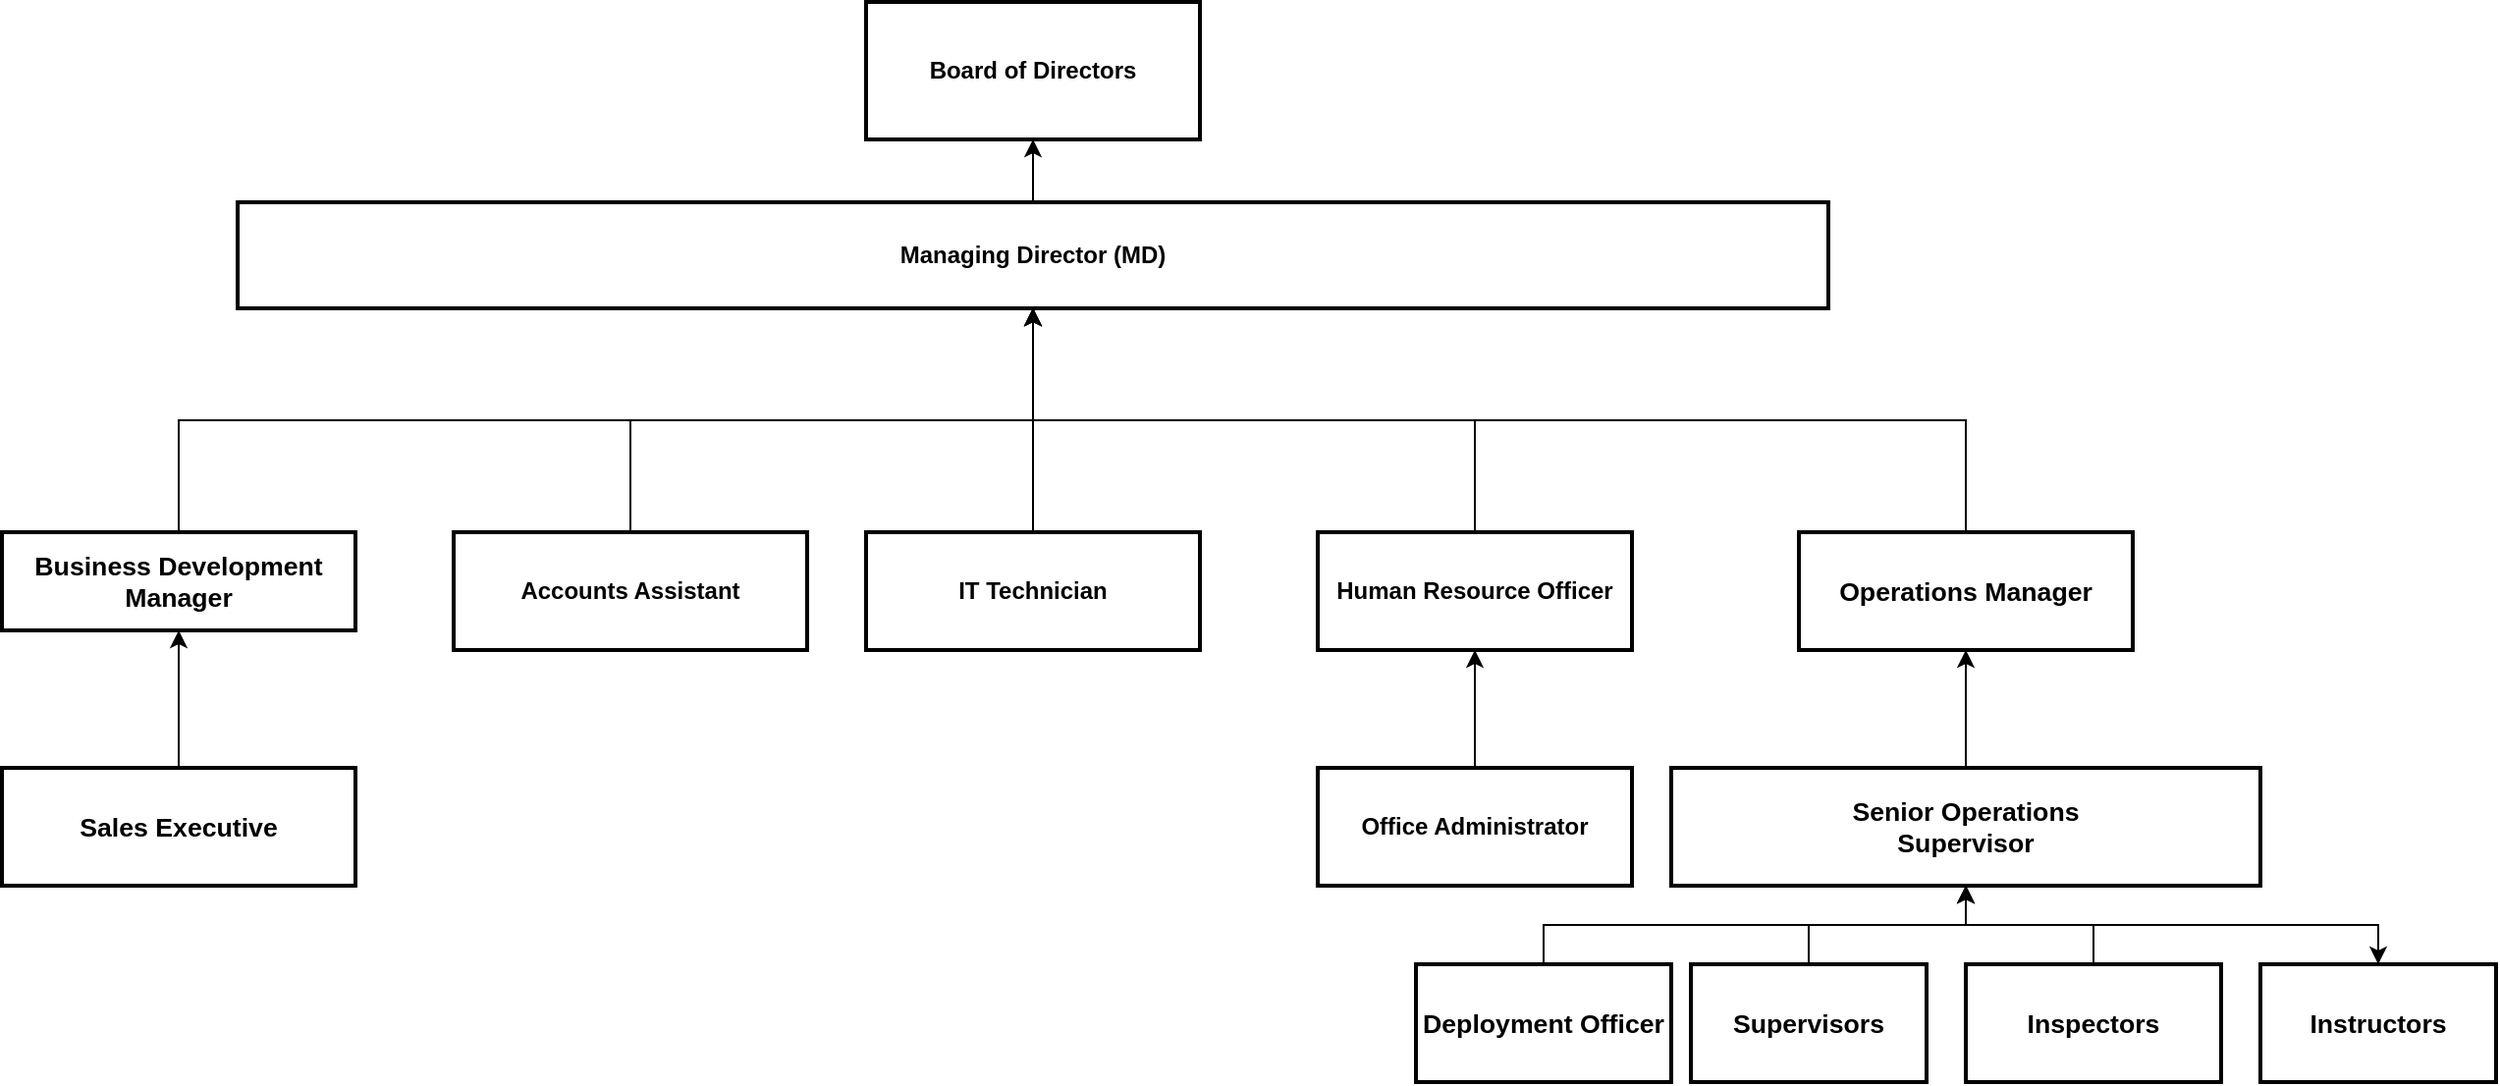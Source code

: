 <mxfile version="26.0.16">
  <diagram name="Page-1" id="AJRmofzPEsTIlUFj2CXO">
    <mxGraphModel dx="1730" dy="460" grid="1" gridSize="10" guides="1" tooltips="1" connect="1" arrows="1" fold="1" page="1" pageScale="1" pageWidth="850" pageHeight="1100" math="0" shadow="0">
      <root>
        <mxCell id="0" />
        <mxCell id="1" parent="0" />
        <mxCell id="A1Uzxhxm5-m14l__Z3a2-18" value="" style="edgeStyle=orthogonalEdgeStyle;rounded=0;orthogonalLoop=1;jettySize=auto;html=1;fontStyle=1" edge="1" parent="1" source="3" target="A1Uzxhxm5-m14l__Z3a2-17">
          <mxGeometry relative="1" as="geometry" />
        </mxCell>
        <mxCell id="A1Uzxhxm5-m14l__Z3a2-23" value="" style="edgeStyle=orthogonalEdgeStyle;rounded=0;orthogonalLoop=1;jettySize=auto;html=1;fontStyle=1" edge="1" parent="1" source="A1Uzxhxm5-m14l__Z3a2-22" target="3">
          <mxGeometry relative="1" as="geometry" />
        </mxCell>
        <mxCell id="A1Uzxhxm5-m14l__Z3a2-26" value="" style="edgeStyle=orthogonalEdgeStyle;rounded=0;orthogonalLoop=1;jettySize=auto;html=1;fontStyle=1" edge="1" parent="1" source="A1Uzxhxm5-m14l__Z3a2-25" target="3">
          <mxGeometry relative="1" as="geometry" />
        </mxCell>
        <mxCell id="A1Uzxhxm5-m14l__Z3a2-28" value="" style="edgeStyle=orthogonalEdgeStyle;rounded=0;orthogonalLoop=1;jettySize=auto;html=1;fontStyle=1" edge="1" parent="1" source="A1Uzxhxm5-m14l__Z3a2-27" target="3">
          <mxGeometry relative="1" as="geometry" />
        </mxCell>
        <mxCell id="A1Uzxhxm5-m14l__Z3a2-33" value="" style="edgeStyle=orthogonalEdgeStyle;rounded=0;orthogonalLoop=1;jettySize=auto;html=1;fontStyle=1" edge="1" parent="1" source="A1Uzxhxm5-m14l__Z3a2-32" target="3">
          <mxGeometry relative="1" as="geometry" />
        </mxCell>
        <mxCell id="A1Uzxhxm5-m14l__Z3a2-37" value="" style="edgeStyle=orthogonalEdgeStyle;rounded=0;orthogonalLoop=1;jettySize=auto;html=1;fontStyle=1" edge="1" parent="1" source="A1Uzxhxm5-m14l__Z3a2-36" target="3">
          <mxGeometry relative="1" as="geometry" />
        </mxCell>
        <mxCell id="3" value="Managing Director (MD)" style="whiteSpace=wrap;strokeWidth=2;fontStyle=1" parent="1" vertex="1">
          <mxGeometry x="-30" y="112" width="810" height="54" as="geometry" />
        </mxCell>
        <mxCell id="A1Uzxhxm5-m14l__Z3a2-17" value="Board of Directors" style="whiteSpace=wrap;html=1;strokeWidth=2;fontStyle=1" vertex="1" parent="1">
          <mxGeometry x="290" y="10" width="170" height="70" as="geometry" />
        </mxCell>
        <mxCell id="A1Uzxhxm5-m14l__Z3a2-22" value="Accounts Assistant" style="whiteSpace=wrap;html=1;strokeWidth=2;fontStyle=1" vertex="1" parent="1">
          <mxGeometry x="80" y="280" width="180" height="60" as="geometry" />
        </mxCell>
        <mxCell id="A1Uzxhxm5-m14l__Z3a2-25" value="IT Technician" style="whiteSpace=wrap;html=1;strokeWidth=2;fontStyle=1" vertex="1" parent="1">
          <mxGeometry x="290" y="280" width="170" height="60" as="geometry" />
        </mxCell>
        <mxCell id="A1Uzxhxm5-m14l__Z3a2-31" value="" style="edgeStyle=orthogonalEdgeStyle;rounded=0;orthogonalLoop=1;jettySize=auto;html=1;fontStyle=1" edge="1" parent="1" source="A1Uzxhxm5-m14l__Z3a2-30" target="A1Uzxhxm5-m14l__Z3a2-27">
          <mxGeometry relative="1" as="geometry" />
        </mxCell>
        <mxCell id="A1Uzxhxm5-m14l__Z3a2-27" value="Human Resource Officer" style="whiteSpace=wrap;html=1;strokeWidth=2;fontStyle=1" vertex="1" parent="1">
          <mxGeometry x="520" y="280" width="160" height="60" as="geometry" />
        </mxCell>
        <mxCell id="A1Uzxhxm5-m14l__Z3a2-30" value="Office Administrator" style="whiteSpace=wrap;html=1;strokeWidth=2;fontStyle=1" vertex="1" parent="1">
          <mxGeometry x="520" y="400" width="160" height="60" as="geometry" />
        </mxCell>
        <mxCell id="A1Uzxhxm5-m14l__Z3a2-35" value="" style="edgeStyle=orthogonalEdgeStyle;rounded=0;orthogonalLoop=1;jettySize=auto;html=1;fontStyle=1" edge="1" parent="1" source="A1Uzxhxm5-m14l__Z3a2-34" target="A1Uzxhxm5-m14l__Z3a2-32">
          <mxGeometry relative="1" as="geometry" />
        </mxCell>
        <mxCell id="A1Uzxhxm5-m14l__Z3a2-32" value="&lt;span&gt;&lt;span lang=&quot;EN-GB&quot; style=&quot;font-size:10.0pt;&lt;br/&gt;line-height:115%;font-family:&amp;quot;Aptos&amp;quot;,sans-serif;mso-fareast-font-family:&amp;quot;Times New Roman&amp;quot;;&lt;br/&gt;mso-bidi-font-family:&amp;quot;Times New Roman&amp;quot;;mso-font-kerning:0pt;mso-ansi-language:&lt;br/&gt;EN-GB;mso-fareast-language:EN-GB;mso-bidi-language:AR-SA&quot;&gt;Business Development&lt;br&gt;Manager&lt;/span&gt;&lt;/span&gt;&lt;span lang=&quot;EN-GB&quot; style=&quot;font-size:10.0pt;line-height:115%;&lt;br/&gt;font-family:&amp;quot;Aptos&amp;quot;,sans-serif;mso-fareast-font-family:&amp;quot;Times New Roman&amp;quot;;&lt;br/&gt;mso-bidi-font-family:&amp;quot;Times New Roman&amp;quot;;mso-font-kerning:0pt;mso-ansi-language:&lt;br/&gt;EN-GB;mso-fareast-language:EN-GB;mso-bidi-language:AR-SA&quot;&gt;&lt;/span&gt;" style="whiteSpace=wrap;html=1;strokeWidth=2;fontStyle=1" vertex="1" parent="1">
          <mxGeometry x="-150" y="280" width="180" height="50" as="geometry" />
        </mxCell>
        <mxCell id="A1Uzxhxm5-m14l__Z3a2-34" value="&lt;span&gt;&lt;span lang=&quot;EN-GB&quot; style=&quot;font-size:10.0pt;&lt;br/&gt;line-height:115%;font-family:&amp;quot;Aptos&amp;quot;,sans-serif;mso-fareast-font-family:&amp;quot;Times New Roman&amp;quot;;&lt;br/&gt;mso-bidi-font-family:&amp;quot;Times New Roman&amp;quot;;mso-font-kerning:0pt;mso-ansi-language:&lt;br/&gt;EN-GB;mso-fareast-language:EN-GB;mso-bidi-language:AR-SA&quot;&gt;Sales Executive&lt;/span&gt;&lt;/span&gt;&lt;span lang=&quot;EN-GB&quot; style=&quot;font-size:10.0pt;line-height:115%;font-family:&amp;quot;Aptos&amp;quot;,sans-serif;&lt;br/&gt;mso-fareast-font-family:&amp;quot;Times New Roman&amp;quot;;mso-bidi-font-family:&amp;quot;Times New Roman&amp;quot;;&lt;br/&gt;mso-font-kerning:0pt;mso-ansi-language:EN-GB;mso-fareast-language:EN-GB;&lt;br/&gt;mso-bidi-language:AR-SA&quot;&gt;&lt;/span&gt;" style="whiteSpace=wrap;html=1;strokeWidth=2;fontStyle=1" vertex="1" parent="1">
          <mxGeometry x="-150" y="400" width="180" height="60" as="geometry" />
        </mxCell>
        <mxCell id="A1Uzxhxm5-m14l__Z3a2-39" value="" style="edgeStyle=orthogonalEdgeStyle;rounded=0;orthogonalLoop=1;jettySize=auto;html=1;" edge="1" parent="1" source="A1Uzxhxm5-m14l__Z3a2-38" target="A1Uzxhxm5-m14l__Z3a2-36">
          <mxGeometry relative="1" as="geometry" />
        </mxCell>
        <mxCell id="A1Uzxhxm5-m14l__Z3a2-36" value="&lt;span&gt;&lt;span lang=&quot;EN-GB&quot; style=&quot;font-size:10.0pt;&lt;br/&gt;line-height:115%;font-family:&amp;quot;Aptos&amp;quot;,sans-serif;mso-fareast-font-family:&amp;quot;Times New Roman&amp;quot;;&lt;br/&gt;mso-bidi-font-family:&amp;quot;Times New Roman&amp;quot;;mso-font-kerning:0pt;mso-ansi-language:&lt;br/&gt;EN-GB;mso-fareast-language:EN-GB;mso-bidi-language:AR-SA&quot;&gt;Operations Manager&lt;/span&gt;&lt;/span&gt;" style="whiteSpace=wrap;html=1;strokeWidth=2;fontStyle=1" vertex="1" parent="1">
          <mxGeometry x="765" y="280" width="170" height="60" as="geometry" />
        </mxCell>
        <mxCell id="A1Uzxhxm5-m14l__Z3a2-41" value="" style="edgeStyle=orthogonalEdgeStyle;rounded=0;orthogonalLoop=1;jettySize=auto;html=1;" edge="1" parent="1" source="A1Uzxhxm5-m14l__Z3a2-40" target="A1Uzxhxm5-m14l__Z3a2-38">
          <mxGeometry relative="1" as="geometry" />
        </mxCell>
        <mxCell id="A1Uzxhxm5-m14l__Z3a2-45" value="" style="edgeStyle=orthogonalEdgeStyle;rounded=0;orthogonalLoop=1;jettySize=auto;html=1;" edge="1" parent="1" source="A1Uzxhxm5-m14l__Z3a2-44" target="A1Uzxhxm5-m14l__Z3a2-38">
          <mxGeometry relative="1" as="geometry" />
        </mxCell>
        <mxCell id="A1Uzxhxm5-m14l__Z3a2-47" value="" style="edgeStyle=orthogonalEdgeStyle;rounded=0;orthogonalLoop=1;jettySize=auto;html=1;" edge="1" parent="1" source="A1Uzxhxm5-m14l__Z3a2-46" target="A1Uzxhxm5-m14l__Z3a2-38">
          <mxGeometry relative="1" as="geometry" />
        </mxCell>
        <mxCell id="A1Uzxhxm5-m14l__Z3a2-49" value="" style="edgeStyle=orthogonalEdgeStyle;rounded=0;orthogonalLoop=1;jettySize=auto;html=1;" edge="1" parent="1" source="A1Uzxhxm5-m14l__Z3a2-38" target="A1Uzxhxm5-m14l__Z3a2-48">
          <mxGeometry relative="1" as="geometry" />
        </mxCell>
        <mxCell id="A1Uzxhxm5-m14l__Z3a2-38" value="&lt;b&gt;&lt;span style=&quot;font-size:10.0pt;&lt;br/&gt;line-height:115%;font-family:&amp;quot;Aptos&amp;quot;,sans-serif;mso-fareast-font-family:&amp;quot;Times New Roman&amp;quot;;&lt;br/&gt;mso-bidi-font-family:&amp;quot;Times New Roman&amp;quot;;mso-font-kerning:0pt;mso-ansi-language:&lt;br/&gt;EN-GB;mso-fareast-language:EN-GB;mso-bidi-language:AR-SA&quot; lang=&quot;EN-GB&quot;&gt;Senior Operations&lt;br/&gt;Supervisor&lt;/span&gt;&lt;/b&gt;" style="whiteSpace=wrap;html=1;strokeWidth=2;fontStyle=1;" vertex="1" parent="1">
          <mxGeometry x="700" y="400" width="300" height="60" as="geometry" />
        </mxCell>
        <mxCell id="A1Uzxhxm5-m14l__Z3a2-40" value="&lt;b&gt;&lt;span style=&quot;font-size:10.0pt;&lt;br/&gt;line-height:115%;font-family:&amp;quot;Aptos&amp;quot;,sans-serif;mso-fareast-font-family:&amp;quot;Times New Roman&amp;quot;;&lt;br/&gt;mso-bidi-font-family:&amp;quot;Times New Roman&amp;quot;;mso-font-kerning:0pt;mso-ansi-language:&lt;br/&gt;EN-GB;mso-fareast-language:EN-GB;mso-bidi-language:AR-SA&quot; lang=&quot;EN-GB&quot;&gt;Deployment Officer&lt;/span&gt;&lt;/b&gt;&lt;span style=&quot;font-size:10.0pt;line-height:115%;font-family:&amp;quot;Aptos&amp;quot;,sans-serif;&lt;br/&gt;mso-fareast-font-family:&amp;quot;Times New Roman&amp;quot;;mso-bidi-font-family:&amp;quot;Times New Roman&amp;quot;;&lt;br/&gt;mso-font-kerning:0pt;mso-ansi-language:EN-GB;mso-fareast-language:EN-GB;&lt;br/&gt;mso-bidi-language:AR-SA&quot; lang=&quot;EN-GB&quot;&gt;&lt;/span&gt;" style="whiteSpace=wrap;html=1;strokeWidth=2;fontStyle=1;" vertex="1" parent="1">
          <mxGeometry x="570" y="500" width="130" height="60" as="geometry" />
        </mxCell>
        <mxCell id="A1Uzxhxm5-m14l__Z3a2-44" value="&lt;b&gt;&lt;span style=&quot;font-size:10.0pt;&lt;br/&gt;line-height:115%;font-family:&amp;quot;Aptos&amp;quot;,sans-serif;mso-fareast-font-family:&amp;quot;Times New Roman&amp;quot;;&lt;br/&gt;mso-bidi-font-family:&amp;quot;Times New Roman&amp;quot;;mso-font-kerning:0pt;mso-ansi-language:&lt;br/&gt;EN-GB;mso-fareast-language:EN-GB;mso-bidi-language:AR-SA&quot; lang=&quot;EN-GB&quot;&gt;Inspectors&lt;/span&gt;&lt;/b&gt;" style="whiteSpace=wrap;html=1;strokeWidth=2;fontStyle=1;" vertex="1" parent="1">
          <mxGeometry x="850" y="500" width="130" height="60" as="geometry" />
        </mxCell>
        <mxCell id="A1Uzxhxm5-m14l__Z3a2-46" value="&lt;b&gt;&lt;span style=&quot;font-size:10.0pt;&lt;br/&gt;line-height:115%;font-family:&amp;quot;Aptos&amp;quot;,sans-serif;mso-fareast-font-family:&amp;quot;Times New Roman&amp;quot;;&lt;br/&gt;mso-bidi-font-family:&amp;quot;Times New Roman&amp;quot;;mso-font-kerning:0pt;mso-ansi-language:&lt;br/&gt;EN-GB;mso-fareast-language:EN-GB;mso-bidi-language:AR-SA&quot; lang=&quot;EN-GB&quot;&gt;Supervisors&lt;/span&gt;&lt;/b&gt;" style="whiteSpace=wrap;html=1;strokeWidth=2;fontStyle=1;" vertex="1" parent="1">
          <mxGeometry x="710" y="500" width="120" height="60" as="geometry" />
        </mxCell>
        <mxCell id="A1Uzxhxm5-m14l__Z3a2-48" value="&lt;b&gt;&lt;span style=&quot;font-size:10.0pt;&lt;br/&gt;line-height:115%;font-family:&amp;quot;Aptos&amp;quot;,sans-serif;mso-fareast-font-family:&amp;quot;Times New Roman&amp;quot;;&lt;br/&gt;mso-bidi-font-family:&amp;quot;Times New Roman&amp;quot;;mso-font-kerning:0pt;mso-ansi-language:&lt;br/&gt;EN-GB;mso-fareast-language:EN-GB;mso-bidi-language:AR-SA&quot; lang=&quot;EN-GB&quot;&gt;Instructors&lt;/span&gt;&lt;/b&gt;" style="whiteSpace=wrap;html=1;strokeWidth=2;fontStyle=1;" vertex="1" parent="1">
          <mxGeometry x="1000" y="500" width="120" height="60" as="geometry" />
        </mxCell>
      </root>
    </mxGraphModel>
  </diagram>
</mxfile>
